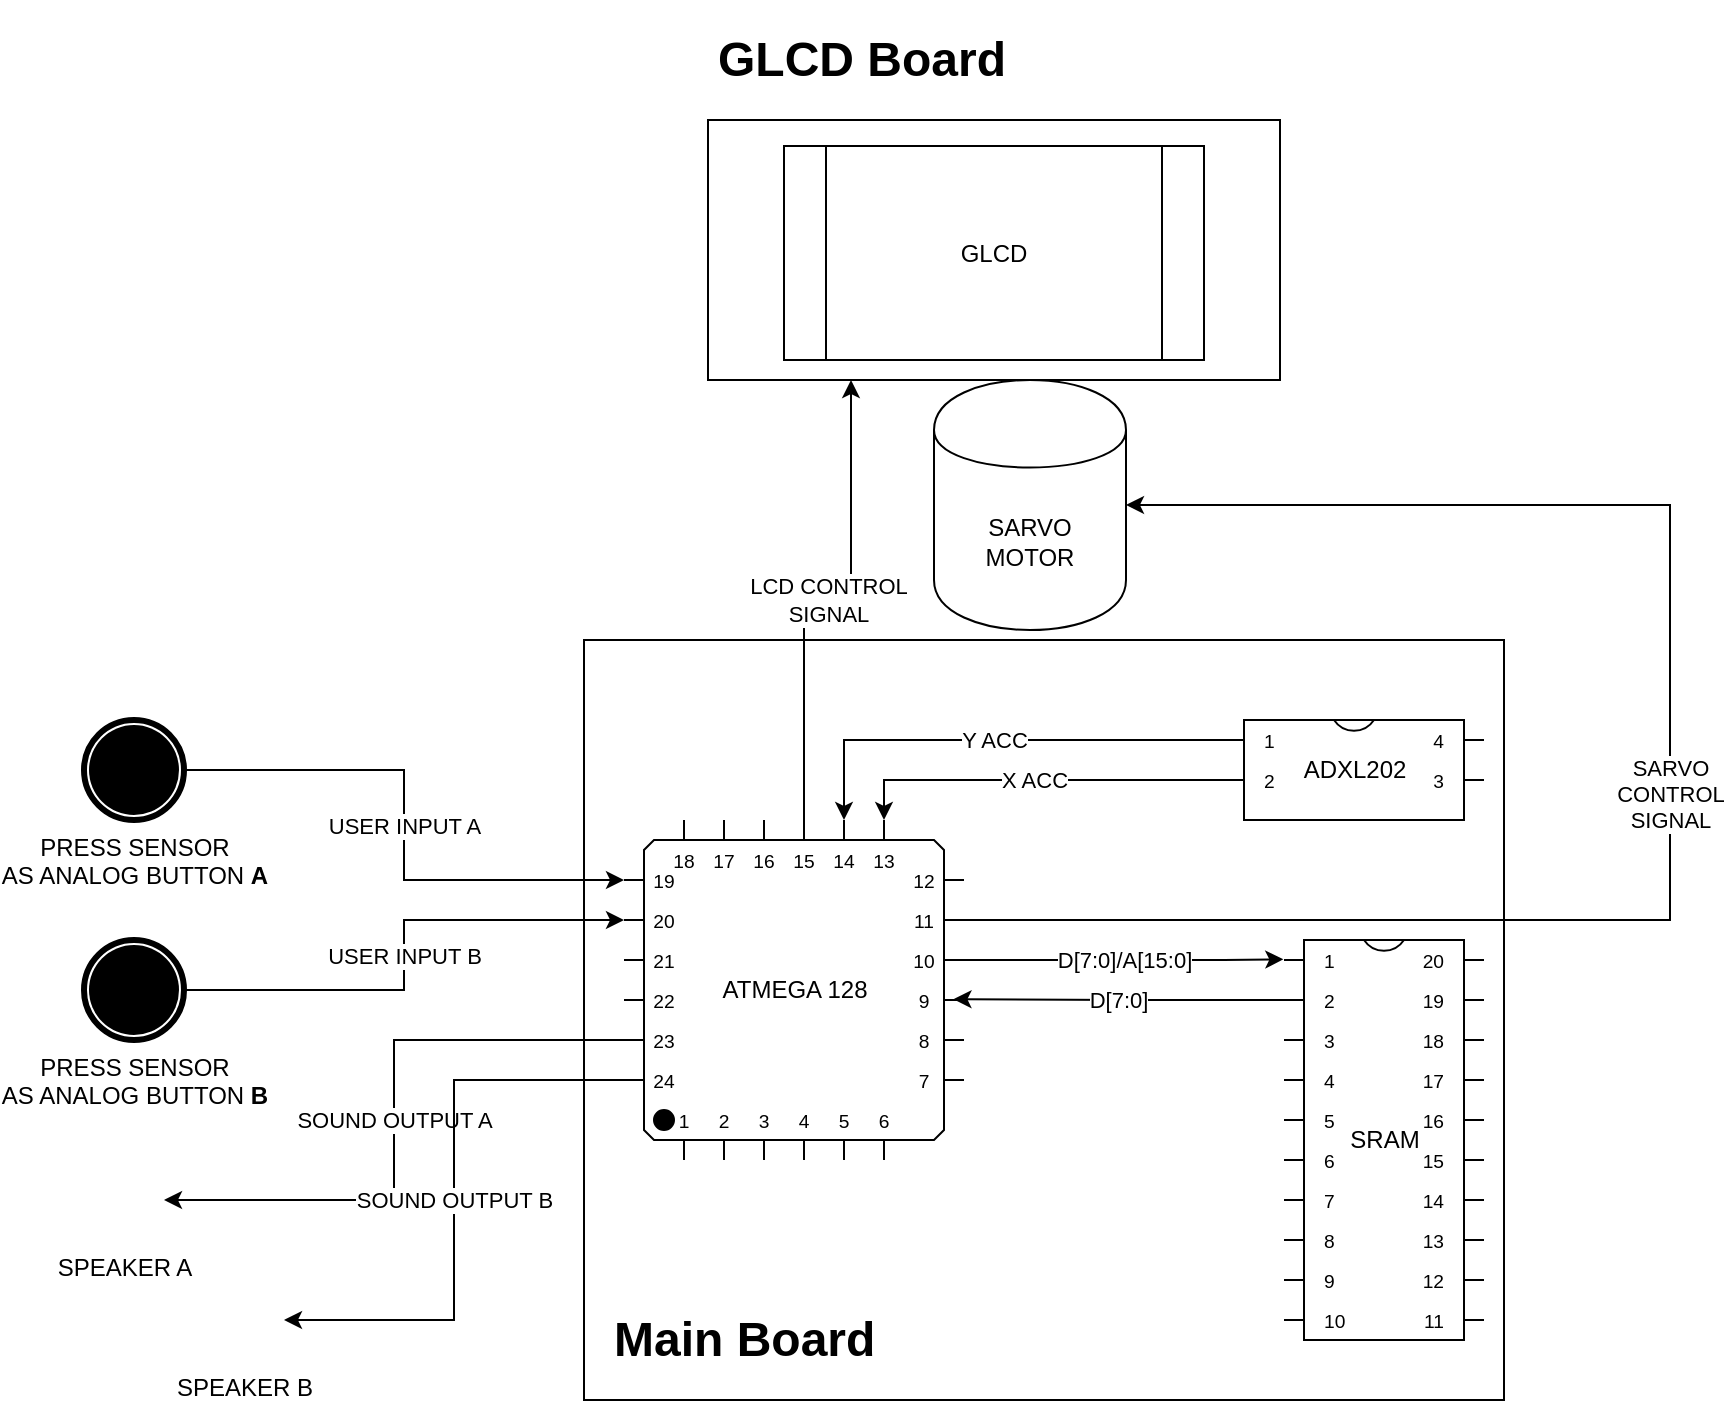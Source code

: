 <mxfile version="10.6.6" type="device"><diagram id="4pbYIAmWWKD8BsWknmTc" name="Page-1"><mxGraphModel dx="1058" dy="968" grid="0" gridSize="10" guides="1" tooltips="1" connect="1" arrows="1" fold="1" page="1" pageScale="1" pageWidth="1169" pageHeight="827" math="0" shadow="0"><root><mxCell id="0"/><mxCell id="1" parent="0"/><mxCell id="39LuYGlMq3Xgp43mt4f2-7" value="" style="verticalLabelPosition=bottom;verticalAlign=top;html=1;shape=mxgraph.basic.rect;fillColor=none;fillColor2=none;strokeColor=#000000;strokeWidth=1;size=20;indent=5;" vertex="1" parent="1"><mxGeometry x="490" y="390" width="460" height="380" as="geometry"/></mxCell><mxCell id="39LuYGlMq3Xgp43mt4f2-23" value="D[7:0]/A[15:0]&lt;br&gt;" style="edgeStyle=orthogonalEdgeStyle;rounded=0;orthogonalLoop=1;jettySize=auto;html=1;exitX=1;exitY=0;exitDx=0;exitDy=70;exitPerimeter=0;entryX=0;entryY=0;entryDx=0;entryDy=10;entryPerimeter=0;" edge="1" parent="1" source="39LuYGlMq3Xgp43mt4f2-1"><mxGeometry relative="1" as="geometry"><mxPoint x="779.667" y="549.667" as="sourcePoint"/><mxPoint x="839.667" y="549.667" as="targetPoint"/><Array as="points"><mxPoint x="810" y="550"/><mxPoint x="810" y="550"/></Array></mxGeometry></mxCell><mxCell id="39LuYGlMq3Xgp43mt4f2-27" value="LCD CONTROL&lt;br&gt;SIGNAL&lt;br&gt;" style="edgeStyle=orthogonalEdgeStyle;rounded=0;orthogonalLoop=1;jettySize=auto;html=1;exitX=0;exitY=0;exitDx=90;exitDy=0;exitPerimeter=0;entryX=0.25;entryY=1;entryDx=0;entryDy=0;" edge="1" parent="1" source="39LuYGlMq3Xgp43mt4f2-1" target="39LuYGlMq3Xgp43mt4f2-10"><mxGeometry relative="1" as="geometry"/></mxCell><mxCell id="39LuYGlMq3Xgp43mt4f2-41" value="SOUND OUTPUT A" style="edgeStyle=orthogonalEdgeStyle;rounded=0;orthogonalLoop=1;jettySize=auto;html=1;exitX=0;exitY=0;exitDx=0;exitDy=110;exitPerimeter=0;entryX=1;entryY=0.5;entryDx=0;entryDy=0;" edge="1" parent="1" source="39LuYGlMq3Xgp43mt4f2-1" target="39LuYGlMq3Xgp43mt4f2-37"><mxGeometry relative="1" as="geometry"/></mxCell><mxCell id="39LuYGlMq3Xgp43mt4f2-42" value="SOUND OUTPUT B" style="edgeStyle=orthogonalEdgeStyle;rounded=0;orthogonalLoop=1;jettySize=auto;html=1;exitX=0;exitY=0;exitDx=0;exitDy=130;exitPerimeter=0;entryX=1;entryY=0.5;entryDx=0;entryDy=0;" edge="1" parent="1" source="39LuYGlMq3Xgp43mt4f2-1" target="39LuYGlMq3Xgp43mt4f2-40"><mxGeometry relative="1" as="geometry"/></mxCell><mxCell id="39LuYGlMq3Xgp43mt4f2-44" value="SARVO&lt;br&gt;CONTROL&lt;br&gt;SIGNAL&lt;br&gt;" style="edgeStyle=orthogonalEdgeStyle;rounded=0;orthogonalLoop=1;jettySize=auto;html=1;exitX=1;exitY=0;exitDx=0;exitDy=50;exitPerimeter=0;entryX=1;entryY=0.5;entryDx=0;entryDy=0;" edge="1" parent="1" source="39LuYGlMq3Xgp43mt4f2-1" target="39LuYGlMq3Xgp43mt4f2-43"><mxGeometry relative="1" as="geometry"><Array as="points"><mxPoint x="1033" y="530"/><mxPoint x="1033" y="323"/></Array></mxGeometry></mxCell><mxCell id="39LuYGlMq3Xgp43mt4f2-1" value="ATMEGA 128&lt;br&gt;" style="shadow=0;dashed=0;align=center;fillColor=#ffffff;html=1;strokeWidth=1;shape=mxgraph.electrical.logic_gates.qfp_ic;" vertex="1" parent="1"><mxGeometry x="510" y="480" width="170" height="170" as="geometry"/></mxCell><mxCell id="39LuYGlMq3Xgp43mt4f2-8" value="&lt;h1&gt;Main Board&lt;/h1&gt;" style="text;html=1;strokeColor=none;fillColor=none;spacing=5;spacingTop=-20;whiteSpace=wrap;overflow=hidden;rounded=0;" vertex="1" parent="1"><mxGeometry x="500" y="720" width="190" height="40" as="geometry"/></mxCell><mxCell id="39LuYGlMq3Xgp43mt4f2-10" value="" style="rounded=0;whiteSpace=wrap;html=1;fillColor=none;" vertex="1" parent="1"><mxGeometry x="552" y="130" width="286" height="130" as="geometry"/></mxCell><mxCell id="39LuYGlMq3Xgp43mt4f2-11" value="&lt;h1&gt;GLCD Board&lt;/h1&gt;" style="text;html=1;strokeColor=none;fillColor=none;spacing=5;spacingTop=-20;whiteSpace=wrap;overflow=hidden;rounded=0;" vertex="1" parent="1"><mxGeometry x="552" y="80" width="190" height="40" as="geometry"/></mxCell><mxCell id="39LuYGlMq3Xgp43mt4f2-14" value="GLCD" style="shape=process;whiteSpace=wrap;html=1;backgroundOutline=1;fillColor=none;" vertex="1" parent="1"><mxGeometry x="590" y="143" width="210" height="107" as="geometry"/></mxCell><mxCell id="39LuYGlMq3Xgp43mt4f2-24" value="X ACC" style="edgeStyle=orthogonalEdgeStyle;rounded=0;orthogonalLoop=1;jettySize=auto;html=1;exitX=0;exitY=0;exitDx=0;exitDy=30;exitPerimeter=0;entryX=0;entryY=0;entryDx=130;entryDy=0;entryPerimeter=0;" edge="1" parent="1" source="39LuYGlMq3Xgp43mt4f2-20" target="39LuYGlMq3Xgp43mt4f2-1"><mxGeometry relative="1" as="geometry"/></mxCell><mxCell id="39LuYGlMq3Xgp43mt4f2-25" value="Y ACC&lt;br&gt;" style="edgeStyle=orthogonalEdgeStyle;rounded=0;orthogonalLoop=1;jettySize=auto;html=1;exitX=0;exitY=0;exitDx=0;exitDy=10;exitPerimeter=0;entryX=0;entryY=0;entryDx=110;entryDy=0;entryPerimeter=0;" edge="1" parent="1" source="39LuYGlMq3Xgp43mt4f2-20" target="39LuYGlMq3Xgp43mt4f2-1"><mxGeometry relative="1" as="geometry"/></mxCell><mxCell id="39LuYGlMq3Xgp43mt4f2-20" value="ADXL202&lt;br&gt;" style="shadow=0;dashed=0;align=center;fillColor=#ffffff;html=1;strokeWidth=1;shape=mxgraph.electrical.logic_gates.dual_inline_ic;" vertex="1" parent="1"><mxGeometry x="810" y="430" width="130" height="50" as="geometry"/></mxCell><mxCell id="39LuYGlMq3Xgp43mt4f2-22" value="D[7:0]" style="edgeStyle=orthogonalEdgeStyle;rounded=0;orthogonalLoop=1;jettySize=auto;html=1;exitX=0;exitY=0;exitDx=0;exitDy=30;exitPerimeter=0;entryX=0.969;entryY=0.527;entryDx=0;entryDy=0;entryPerimeter=0;" edge="1" parent="1" source="39LuYGlMq3Xgp43mt4f2-21" target="39LuYGlMq3Xgp43mt4f2-1"><mxGeometry relative="1" as="geometry"/></mxCell><mxCell id="39LuYGlMq3Xgp43mt4f2-21" value="SRAM" style="shadow=0;dashed=0;align=center;fillColor=#ffffff;html=1;strokeWidth=1;shape=mxgraph.electrical.logic_gates.dual_inline_ic;" vertex="1" parent="1"><mxGeometry x="840" y="540" width="100" height="200" as="geometry"/></mxCell><mxCell id="39LuYGlMq3Xgp43mt4f2-35" value="USER INPUT A" style="edgeStyle=orthogonalEdgeStyle;rounded=0;orthogonalLoop=1;jettySize=auto;html=1;entryX=0;entryY=0;entryDx=0;entryDy=30;entryPerimeter=0;exitX=1;exitY=0.5;exitDx=0;exitDy=0;" edge="1" parent="1" source="39LuYGlMq3Xgp43mt4f2-33" target="39LuYGlMq3Xgp43mt4f2-1"><mxGeometry relative="1" as="geometry"><Array as="points"><mxPoint x="400" y="455"/><mxPoint x="400" y="510"/></Array></mxGeometry></mxCell><mxCell id="39LuYGlMq3Xgp43mt4f2-33" value="PRESS SENSOR&lt;br&gt;AS ANALOG BUTTON &lt;b&gt;A&lt;/b&gt;&lt;br&gt;" style="shape=mxgraph.bpmn.shape;html=1;verticalLabelPosition=bottom;labelBackgroundColor=#ffffff;verticalAlign=top;align=center;perimeter=ellipsePerimeter;outlineConnect=0;outline=end;symbol=terminate;fillColor=none;" vertex="1" parent="1"><mxGeometry x="240" y="430" width="50" height="50" as="geometry"/></mxCell><mxCell id="39LuYGlMq3Xgp43mt4f2-36" value="USER INPUT B" style="edgeStyle=orthogonalEdgeStyle;rounded=0;orthogonalLoop=1;jettySize=auto;html=1;exitX=1;exitY=0.5;exitDx=0;exitDy=0;entryX=0;entryY=0;entryDx=0;entryDy=50;entryPerimeter=0;" edge="1" parent="1" source="39LuYGlMq3Xgp43mt4f2-34" target="39LuYGlMq3Xgp43mt4f2-1"><mxGeometry relative="1" as="geometry"/></mxCell><mxCell id="39LuYGlMq3Xgp43mt4f2-34" value="PRESS SENSOR&lt;br&gt;AS ANALOG BUTTON &lt;b&gt;B&lt;/b&gt;&lt;br&gt;" style="shape=mxgraph.bpmn.shape;html=1;verticalLabelPosition=bottom;labelBackgroundColor=#ffffff;verticalAlign=top;align=center;perimeter=ellipsePerimeter;outlineConnect=0;outline=end;symbol=terminate;fillColor=none;" vertex="1" parent="1"><mxGeometry x="240" y="540" width="50" height="50" as="geometry"/></mxCell><mxCell id="39LuYGlMq3Xgp43mt4f2-37" value="SPEAKER A" style="shape=image;html=1;verticalAlign=top;verticalLabelPosition=bottom;labelBackgroundColor=#ffffff;imageAspect=0;aspect=fixed;image=https://cdn0.iconfinder.com/data/icons/iconsweets2/40/speak_yell_blog_advertising.png;fillColor=none;direction=east;resizeWidth=0;" vertex="1" parent="1"><mxGeometry x="240" y="650" width="40" height="40" as="geometry"/></mxCell><mxCell id="39LuYGlMq3Xgp43mt4f2-40" value="SPEAKER B&lt;br&gt;" style="shape=image;html=1;verticalAlign=top;verticalLabelPosition=bottom;labelBackgroundColor=#ffffff;imageAspect=0;aspect=fixed;image=https://cdn0.iconfinder.com/data/icons/iconsweets2/40/speak_yell_blog_advertising.png;fillColor=none;direction=east;resizeWidth=0;" vertex="1" parent="1"><mxGeometry x="300" y="710" width="40" height="40" as="geometry"/></mxCell><mxCell id="39LuYGlMq3Xgp43mt4f2-43" value="SARVO&lt;br&gt;MOTOR&lt;br&gt;" style="shape=cylinder;whiteSpace=wrap;html=1;boundedLbl=1;backgroundOutline=1;fillColor=none;" vertex="1" parent="1"><mxGeometry x="665" y="260" width="96" height="125" as="geometry"/></mxCell></root></mxGraphModel></diagram></mxfile>